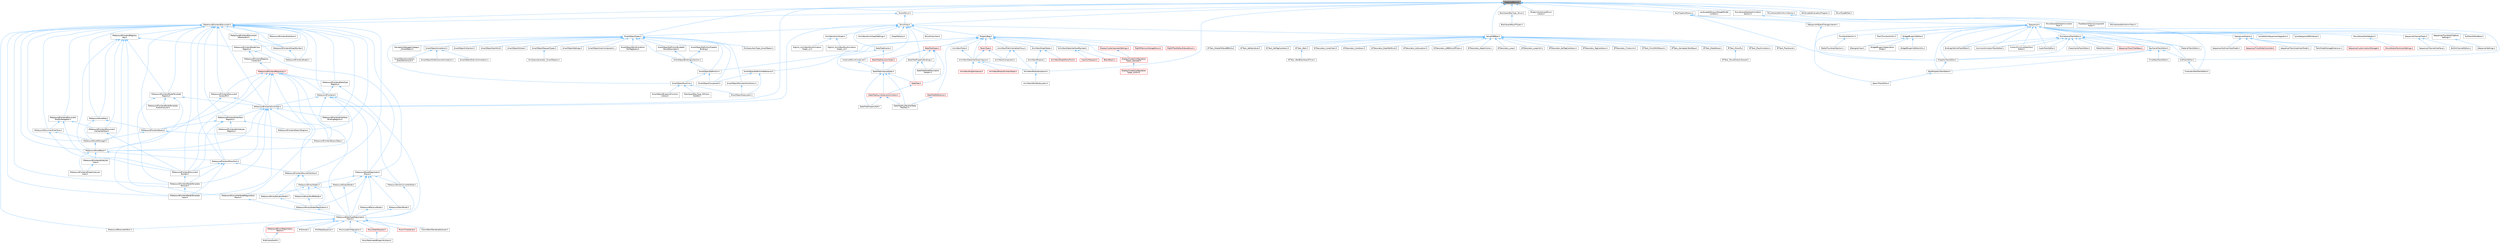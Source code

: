 digraph "InstancedStruct.h"
{
 // INTERACTIVE_SVG=YES
 // LATEX_PDF_SIZE
  bgcolor="transparent";
  edge [fontname=Helvetica,fontsize=10,labelfontname=Helvetica,labelfontsize=10];
  node [fontname=Helvetica,fontsize=10,shape=box,height=0.2,width=0.4];
  Node1 [id="Node000001",label="InstancedStruct.h",height=0.2,width=0.4,color="gray40", fillcolor="grey60", style="filled", fontcolor="black",tooltip=" "];
  Node1 -> Node2 [id="edge1_Node000001_Node000002",dir="back",color="steelblue1",style="solid",tooltip=" "];
  Node2 [id="Node000002",label="AnimNextModuleInstance.h",height=0.2,width=0.4,color="grey40", fillcolor="white", style="filled",URL="$d7/dbe/AnimNextModuleInstance_8h.html",tooltip=" "];
  Node2 -> Node3 [id="edge2_Node000002_Node000003",dir="back",color="steelblue1",style="solid",tooltip=" "];
  Node3 [id="Node000003",label="AnimNextWorldSubsystem.h",height=0.2,width=0.4,color="grey40", fillcolor="white", style="filled",URL="$df/d2f/AnimNextWorldSubsystem_8h.html",tooltip=" "];
  Node1 -> Node4 [id="edge3_Node000001_Node000004",dir="back",color="steelblue1",style="solid",tooltip=" "];
  Node4 [id="Node000004",label="BlackboardKeyType_Struct.h",height=0.2,width=0.4,color="grey40", fillcolor="white", style="filled",URL="$da/df5/BlackboardKeyType__Struct_8h.html",tooltip=" "];
  Node4 -> Node5 [id="edge4_Node000004_Node000005",dir="back",color="steelblue1",style="solid",tooltip=" "];
  Node5 [id="Node000005",label="BlackboardKeyAllTypes.h",height=0.2,width=0.4,color="grey40", fillcolor="white", style="filled",URL="$d5/d34/BlackboardKeyAllTypes_8h.html",tooltip=" "];
  Node1 -> Node6 [id="edge5_Node000001_Node000006",dir="back",color="steelblue1",style="solid",tooltip=" "];
  Node6 [id="Node000006",label="BlueprintInstancedStruct\lLibrary.h",height=0.2,width=0.4,color="grey40", fillcolor="white", style="filled",URL="$d6/dbb/BlueprintInstancedStructLibrary_8h.html",tooltip=" "];
  Node1 -> Node7 [id="edge6_Node000001_Node000007",dir="back",color="steelblue1",style="solid",tooltip=" "];
  Node7 [id="Node000007",label="KeyPropertyParams.h",height=0.2,width=0.4,color="grey40", fillcolor="white", style="filled",URL="$d8/d86/KeyPropertyParams_8h.html",tooltip=" "];
  Node7 -> Node8 [id="edge7_Node000007_Node000008",dir="back",color="steelblue1",style="solid",tooltip=" "];
  Node8 [id="Node000008",label="ISequencer.h",height=0.2,width=0.4,color="grey40", fillcolor="white", style="filled",URL="$d7/d1d/ISequencer_8h.html",tooltip=" "];
  Node8 -> Node9 [id="edge8_Node000008_Node000009",dir="back",color="steelblue1",style="solid",tooltip=" "];
  Node9 [id="Node000009",label="AudioTrackEditor.h",height=0.2,width=0.4,color="grey40", fillcolor="white", style="filled",URL="$dd/d96/AudioTrackEditor_8h.html",tooltip=" "];
  Node8 -> Node10 [id="edge9_Node000008_Node000010",dir="back",color="steelblue1",style="solid",tooltip=" "];
  Node10 [id="Node000010",label="BindingLifetimeTrackEditor.h",height=0.2,width=0.4,color="grey40", fillcolor="white", style="filled",URL="$db/d3c/BindingLifetimeTrackEditor_8h.html",tooltip=" "];
  Node8 -> Node11 [id="edge10_Node000008_Node000011",dir="back",color="steelblue1",style="solid",tooltip=" "];
  Node11 [id="Node000011",label="BoolPropertyTrackEditor.h",height=0.2,width=0.4,color="grey40", fillcolor="white", style="filled",URL="$db/d07/BoolPropertyTrackEditor_8h.html",tooltip=" "];
  Node11 -> Node12 [id="edge11_Node000011_Node000012",dir="back",color="steelblue1",style="solid",tooltip=" "];
  Node12 [id="Node000012",label="SpawnTrackEditor.h",height=0.2,width=0.4,color="grey40", fillcolor="white", style="filled",URL="$d5/dac/SpawnTrackEditor_8h.html",tooltip=" "];
  Node8 -> Node13 [id="edge12_Node000008_Node000013",dir="back",color="steelblue1",style="solid",tooltip=" "];
  Node13 [id="Node000013",label="CinematicShotTrackEditor.h",height=0.2,width=0.4,color="grey40", fillcolor="white", style="filled",URL="$d3/d0c/CinematicShotTrackEditor_8h.html",tooltip=" "];
  Node8 -> Node14 [id="edge13_Node000008_Node000014",dir="back",color="steelblue1",style="solid",tooltip=" "];
  Node14 [id="Node000014",label="CommonAnimationTrackEditor.h",height=0.2,width=0.4,color="grey40", fillcolor="white", style="filled",URL="$d9/d6e/CommonAnimationTrackEditor_8h.html",tooltip=" "];
  Node8 -> Node15 [id="edge14_Node000008_Node000015",dir="back",color="steelblue1",style="solid",tooltip=" "];
  Node15 [id="Node000015",label="CustomPrimitiveDataTrack\lEditor.h",height=0.2,width=0.4,color="grey40", fillcolor="white", style="filled",URL="$dc/d8f/CustomPrimitiveDataTrackEditor_8h.html",tooltip=" "];
  Node8 -> Node16 [id="edge15_Node000008_Node000016",dir="back",color="steelblue1",style="solid",tooltip=" "];
  Node16 [id="Node000016",label="ISequencerModule.h",height=0.2,width=0.4,color="grey40", fillcolor="white", style="filled",URL="$d7/d3b/ISequencerModule_8h.html",tooltip=" "];
  Node16 -> Node17 [id="edge16_Node000016_Node000017",dir="back",color="steelblue1",style="solid",tooltip=" "];
  Node17 [id="Node000017",label="SequencerCustomizationManager.h",height=0.2,width=0.4,color="red", fillcolor="#FFF0F0", style="filled",URL="$dd/dea/SequencerCustomizationManager_8h.html",tooltip=" "];
  Node16 -> Node26 [id="edge17_Node000016_Node000026",dir="back",color="steelblue1",style="solid",tooltip=" "];
  Node26 [id="Node000026",label="SequencerOutlinerViewModel.h",height=0.2,width=0.4,color="grey40", fillcolor="white", style="filled",URL="$da/d12/SequencerOutlinerViewModel_8h.html",tooltip=" "];
  Node16 -> Node28 [id="edge18_Node000016_Node000028",dir="back",color="steelblue1",style="solid",tooltip=" "];
  Node28 [id="Node000028",label="SequencerTimeSliderController.h",height=0.2,width=0.4,color="red", fillcolor="#FFF0F0", style="filled",URL="$d3/d54/SequencerTimeSliderController_8h.html",tooltip=" "];
  Node16 -> Node27 [id="edge19_Node000016_Node000027",dir="back",color="steelblue1",style="solid",tooltip=" "];
  Node27 [id="Node000027",label="SequencerTrackAreaViewModel.h",height=0.2,width=0.4,color="grey40", fillcolor="white", style="filled",URL="$d9/dd2/SequencerTrackAreaViewModel_8h.html",tooltip=" "];
  Node16 -> Node30 [id="edge20_Node000016_Node000030",dir="back",color="steelblue1",style="solid",tooltip=" "];
  Node30 [id="Node000030",label="TrackModelStorageExtension.h",height=0.2,width=0.4,color="grey40", fillcolor="white", style="filled",URL="$d8/d98/TrackModelStorageExtension_8h.html",tooltip=" "];
  Node8 -> Node31 [id="edge21_Node000008_Node000031",dir="back",color="steelblue1",style="solid",tooltip=" "];
  Node31 [id="Node000031",label="KeyframeTrackEditor.h",height=0.2,width=0.4,color="grey40", fillcolor="white", style="filled",URL="$dd/d47/KeyframeTrackEditor_8h.html",tooltip=" "];
  Node31 -> Node11 [id="edge22_Node000031_Node000011",dir="back",color="steelblue1",style="solid",tooltip=" "];
  Node31 -> Node32 [id="edge23_Node000031_Node000032",dir="back",color="steelblue1",style="solid",tooltip=" "];
  Node32 [id="Node000032",label="PropertyTrackEditor.h",height=0.2,width=0.4,color="grey40", fillcolor="white", style="filled",URL="$da/d9a/PropertyTrackEditor_8h.html",tooltip=" "];
  Node32 -> Node11 [id="edge24_Node000032_Node000011",dir="back",color="steelblue1",style="solid",tooltip=" "];
  Node31 -> Node33 [id="edge25_Node000031_Node000033",dir="back",color="steelblue1",style="solid",tooltip=" "];
  Node33 [id="Node000033",label="SubTrackEditor.h",height=0.2,width=0.4,color="grey40", fillcolor="white", style="filled",URL="$d8/d5b/SubTrackEditor_8h.html",tooltip=" "];
  Node33 -> Node13 [id="edge26_Node000033_Node000013",dir="back",color="steelblue1",style="solid",tooltip=" "];
  Node31 -> Node34 [id="edge27_Node000031_Node000034",dir="back",color="steelblue1",style="solid",tooltip=" "];
  Node34 [id="Node000034",label="TimeWarpTrackEditor.h",height=0.2,width=0.4,color="grey40", fillcolor="white", style="filled",URL="$dc/d2e/TimeWarpTrackEditor_8h.html",tooltip=" "];
  Node8 -> Node35 [id="edge28_Node000008_Node000035",dir="back",color="steelblue1",style="solid",tooltip=" "];
  Node35 [id="Node000035",label="LevelEditorSequencerIntegration.h",height=0.2,width=0.4,color="grey40", fillcolor="white", style="filled",URL="$d5/d15/LevelEditorSequencerIntegration_8h.html",tooltip=" "];
  Node8 -> Node36 [id="edge29_Node000008_Node000036",dir="back",color="steelblue1",style="solid",tooltip=" "];
  Node36 [id="Node000036",label="LevelSequenceFBXInterop.h",height=0.2,width=0.4,color="grey40", fillcolor="white", style="filled",URL="$d7/d4f/LevelSequenceFBXInterop_8h.html",tooltip=" "];
  Node8 -> Node37 [id="edge30_Node000008_Node000037",dir="back",color="steelblue1",style="solid",tooltip=" "];
  Node37 [id="Node000037",label="MaterialTrackEditor.h",height=0.2,width=0.4,color="grey40", fillcolor="white", style="filled",URL="$d1/d9f/MaterialTrackEditor_8h.html",tooltip=" "];
  Node8 -> Node38 [id="edge31_Node000008_Node000038",dir="back",color="steelblue1",style="solid",tooltip=" "];
  Node38 [id="Node000038",label="MovieSceneToolHelpers.h",height=0.2,width=0.4,color="grey40", fillcolor="white", style="filled",URL="$d4/d0e/MovieSceneToolHelpers_8h.html",tooltip=" "];
  Node38 -> Node39 [id="edge32_Node000038_Node000039",dir="back",color="steelblue1",style="solid",tooltip=" "];
  Node39 [id="Node000039",label="MovieSceneToolsUserSettings.h",height=0.2,width=0.4,color="red", fillcolor="#FFF0F0", style="filled",URL="$d5/dab/MovieSceneToolsUserSettings_8h.html",tooltip=" "];
  Node8 -> Node43 [id="edge33_Node000008_Node000043",dir="back",color="steelblue1",style="solid",tooltip=" "];
  Node43 [id="Node000043",label="MovieSceneTrackEditor.h",height=0.2,width=0.4,color="grey40", fillcolor="white", style="filled",URL="$db/d6c/MovieSceneTrackEditor_8h.html",tooltip=" "];
  Node43 -> Node9 [id="edge34_Node000043_Node000009",dir="back",color="steelblue1",style="solid",tooltip=" "];
  Node43 -> Node10 [id="edge35_Node000043_Node000010",dir="back",color="steelblue1",style="solid",tooltip=" "];
  Node43 -> Node44 [id="edge36_Node000043_Node000044",dir="back",color="steelblue1",style="solid",tooltip=" "];
  Node44 [id="Node000044",label="ChaosCacheTrackEditor.h",height=0.2,width=0.4,color="grey40", fillcolor="white", style="filled",URL="$db/d36/ChaosCacheTrackEditor_8h.html",tooltip=" "];
  Node43 -> Node14 [id="edge37_Node000043_Node000014",dir="back",color="steelblue1",style="solid",tooltip=" "];
  Node43 -> Node15 [id="edge38_Node000043_Node000015",dir="back",color="steelblue1",style="solid",tooltip=" "];
  Node43 -> Node31 [id="edge39_Node000043_Node000031",dir="back",color="steelblue1",style="solid",tooltip=" "];
  Node43 -> Node37 [id="edge40_Node000043_Node000037",dir="back",color="steelblue1",style="solid",tooltip=" "];
  Node43 -> Node45 [id="edge41_Node000043_Node000045",dir="back",color="steelblue1",style="solid",tooltip=" "];
  Node45 [id="Node000045",label="MediaTrackEditor.h",height=0.2,width=0.4,color="grey40", fillcolor="white", style="filled",URL="$d0/d41/MediaTrackEditor_8h.html",tooltip=" "];
  Node43 -> Node32 [id="edge42_Node000043_Node000032",dir="back",color="steelblue1",style="solid",tooltip=" "];
  Node43 -> Node46 [id="edge43_Node000043_Node000046",dir="back",color="steelblue1",style="solid",tooltip=" "];
  Node46 [id="Node000046",label="SequencerTrackFilterBase.h",height=0.2,width=0.4,color="red", fillcolor="#FFF0F0", style="filled",URL="$d8/def/Filters_2SequencerTrackFilterBase_8h.html",tooltip=" "];
  Node43 -> Node33 [id="edge44_Node000043_Node000033",dir="back",color="steelblue1",style="solid",tooltip=" "];
  Node8 -> Node32 [id="edge45_Node000008_Node000032",dir="back",color="steelblue1",style="solid",tooltip=" "];
  Node8 -> Node62 [id="edge46_Node000008_Node000062",dir="back",color="steelblue1",style="solid",tooltip=" "];
  Node62 [id="Node000062",label="SequencerChannelTraits.h",height=0.2,width=0.4,color="grey40", fillcolor="white", style="filled",URL="$d6/db9/SequencerChannelTraits_8h.html",tooltip=" "];
  Node62 -> Node63 [id="edge47_Node000062_Node000063",dir="back",color="steelblue1",style="solid",tooltip=" "];
  Node63 [id="Node000063",label="BuiltInChannelEditors.h",height=0.2,width=0.4,color="grey40", fillcolor="white", style="filled",URL="$df/daf/BuiltInChannelEditors_8h.html",tooltip=" "];
  Node62 -> Node64 [id="edge48_Node000062_Node000064",dir="back",color="steelblue1",style="solid",tooltip=" "];
  Node64 [id="Node000064",label="SequencerChannelInterface.h",height=0.2,width=0.4,color="grey40", fillcolor="white", style="filled",URL="$da/d51/SequencerChannelInterface_8h.html",tooltip=" "];
  Node8 -> Node65 [id="edge49_Node000008_Node000065",dir="back",color="steelblue1",style="solid",tooltip=" "];
  Node65 [id="Node000065",label="SequencerThumbnailCapture\lSettings.h",height=0.2,width=0.4,color="grey40", fillcolor="white", style="filled",URL="$de/d05/SequencerThumbnailCaptureSettings_8h.html",tooltip=" "];
  Node65 -> Node66 [id="edge50_Node000065_Node000066",dir="back",color="steelblue1",style="solid",tooltip=" "];
  Node66 [id="Node000066",label="SequencerSettings.h",height=0.2,width=0.4,color="grey40", fillcolor="white", style="filled",URL="$d1/d46/SequencerSettings_8h.html",tooltip=" "];
  Node8 -> Node12 [id="edge51_Node000008_Node000012",dir="back",color="steelblue1",style="solid",tooltip=" "];
  Node8 -> Node33 [id="edge52_Node000008_Node000033",dir="back",color="steelblue1",style="solid",tooltip=" "];
  Node8 -> Node67 [id="edge53_Node000008_Node000067",dir="back",color="steelblue1",style="solid",tooltip=" "];
  Node67 [id="Node000067",label="SubTrackEditorBase.h",height=0.2,width=0.4,color="grey40", fillcolor="white", style="filled",URL="$db/d33/SubTrackEditorBase_8h.html",tooltip=" "];
  Node8 -> Node42 [id="edge54_Node000008_Node000042",dir="back",color="steelblue1",style="solid",tooltip=" "];
  Node42 [id="Node000042",label="ThumbnailSection.h",height=0.2,width=0.4,color="grey40", fillcolor="white", style="filled",URL="$de/daf/ThumbnailSection_8h.html",tooltip=" "];
  Node42 -> Node41 [id="edge55_Node000042_Node000041",dir="back",color="steelblue1",style="solid",tooltip=" "];
  Node41 [id="Node000041",label="MediaThumbnailSection.h",height=0.2,width=0.4,color="grey40", fillcolor="white", style="filled",URL="$d8/dfe/MediaThumbnailSection_8h.html",tooltip=" "];
  Node8 -> Node68 [id="edge56_Node000008_Node000068",dir="back",color="steelblue1",style="solid",tooltip=" "];
  Node68 [id="Node000068",label="TrackThumbnailUtils.h",height=0.2,width=0.4,color="grey40", fillcolor="white", style="filled",URL="$dc/df4/TrackThumbnailUtils_8h.html",tooltip=" "];
  Node8 -> Node69 [id="edge57_Node000008_Node000069",dir="back",color="steelblue1",style="solid",tooltip=" "];
  Node69 [id="Node000069",label="WidgetBlueprintEditor.h",height=0.2,width=0.4,color="grey40", fillcolor="white", style="filled",URL="$d6/d04/WidgetBlueprintEditor_8h.html",tooltip=" "];
  Node69 -> Node70 [id="edge58_Node000069_Node000070",dir="back",color="steelblue1",style="solid",tooltip=" "];
  Node70 [id="Node000070",label="SDesignerView.h",height=0.2,width=0.4,color="grey40", fillcolor="white", style="filled",URL="$d2/d14/SDesignerView_8h.html",tooltip=" "];
  Node69 -> Node71 [id="edge59_Node000069_Node000071",dir="back",color="steelblue1",style="solid",tooltip=" "];
  Node71 [id="Node000071",label="WidgetBlueprintApplication\lMode.h",height=0.2,width=0.4,color="grey40", fillcolor="white", style="filled",URL="$d3/d40/WidgetBlueprintApplicationMode_8h.html",tooltip=" "];
  Node69 -> Node72 [id="edge60_Node000069_Node000072",dir="back",color="steelblue1",style="solid",tooltip=" "];
  Node72 [id="Node000072",label="WidgetBlueprintEditorUtils.h",height=0.2,width=0.4,color="grey40", fillcolor="white", style="filled",URL="$d9/df7/WidgetBlueprintEditorUtils_8h.html",tooltip=" "];
  Node7 -> Node73 [id="edge61_Node000007_Node000073",dir="back",color="steelblue1",style="solid",tooltip=" "];
  Node73 [id="Node000073",label="ISequencerObjectChangeListener.h",height=0.2,width=0.4,color="grey40", fillcolor="white", style="filled",URL="$dc/d0b/ISequencerObjectChangeListener_8h.html",tooltip=" "];
  Node73 -> Node32 [id="edge62_Node000073_Node000032",dir="back",color="steelblue1",style="solid",tooltip=" "];
  Node7 -> Node32 [id="edge63_Node000007_Node000032",dir="back",color="steelblue1",style="solid",tooltip=" "];
  Node1 -> Node74 [id="edge64_Node000001_Node000074",dir="back",color="steelblue1",style="solid",tooltip=" "];
  Node74 [id="Node000074",label="LandscapeEditLayerMergeRender\lContext.h",height=0.2,width=0.4,color="grey40", fillcolor="white", style="filled",URL="$d1/d40/LandscapeEditLayerMergeRenderContext_8h.html",tooltip=" "];
  Node1 -> Node75 [id="edge65_Node000001_Node000075",dir="back",color="steelblue1",style="solid",tooltip=" "];
  Node75 [id="Node000075",label="MetasoundFrontendController.h",height=0.2,width=0.4,color="grey40", fillcolor="white", style="filled",URL="$d0/d64/MetasoundFrontendController_8h.html",tooltip=" "];
  Node75 -> Node76 [id="edge66_Node000075_Node000076",dir="back",color="steelblue1",style="solid",tooltip=" "];
  Node76 [id="Node000076",label="MetasoundAssetBase.h",height=0.2,width=0.4,color="grey40", fillcolor="white", style="filled",URL="$d5/d81/MetasoundAssetBase_8h.html",tooltip=" "];
  Node76 -> Node77 [id="edge67_Node000076_Node000077",dir="back",color="steelblue1",style="solid",tooltip=" "];
  Node77 [id="Node000077",label="MetasoundFrontendAnalyzer\lView.h",height=0.2,width=0.4,color="grey40", fillcolor="white", style="filled",URL="$d0/d5e/MetasoundFrontendAnalyzerView_8h.html",tooltip=" "];
  Node77 -> Node78 [id="edge68_Node000077_Node000078",dir="back",color="steelblue1",style="solid",tooltip=" "];
  Node78 [id="Node000078",label="MetasoundFrontendGraphAnalyzer\lView.h",height=0.2,width=0.4,color="grey40", fillcolor="white", style="filled",URL="$d6/dd1/MetasoundFrontendGraphAnalyzerView_8h.html",tooltip=" "];
  Node76 -> Node78 [id="edge69_Node000076_Node000078",dir="back",color="steelblue1",style="solid",tooltip=" "];
  Node76 -> Node79 [id="edge70_Node000076_Node000079",dir="back",color="steelblue1",style="solid",tooltip=" "];
  Node79 [id="Node000079",label="MetasoundFrontendTransform.h",height=0.2,width=0.4,color="grey40", fillcolor="white", style="filled",URL="$dc/d48/MetasoundFrontendTransform_8h.html",tooltip=" "];
  Node79 -> Node80 [id="edge71_Node000079_Node000080",dir="back",color="steelblue1",style="solid",tooltip=" "];
  Node80 [id="Node000080",label="MetasoundFrontendDocument\lBuilder.h",height=0.2,width=0.4,color="grey40", fillcolor="white", style="filled",URL="$da/dfa/MetasoundFrontendDocumentBuilder_8h.html",tooltip=" "];
  Node80 -> Node81 [id="edge72_Node000080_Node000081",dir="back",color="steelblue1",style="solid",tooltip=" "];
  Node81 [id="Node000081",label="MetasoundFrontendNodeTemplate\lReroute.h",height=0.2,width=0.4,color="grey40", fillcolor="white", style="filled",URL="$d7/d33/MetasoundFrontendNodeTemplateReroute_8h.html",tooltip=" "];
  Node81 -> Node82 [id="edge73_Node000081_Node000082",dir="back",color="steelblue1",style="solid",tooltip=" "];
  Node82 [id="Node000082",label="MetasoundFrontendNodeTemplate\lInput.h",height=0.2,width=0.4,color="grey40", fillcolor="white", style="filled",URL="$d6/d69/MetasoundFrontendNodeTemplateInput_8h.html",tooltip=" "];
  Node79 -> Node82 [id="edge74_Node000079_Node000082",dir="back",color="steelblue1",style="solid",tooltip=" "];
  Node79 -> Node81 [id="edge75_Node000079_Node000081",dir="back",color="steelblue1",style="solid",tooltip=" "];
  Node79 -> Node83 [id="edge76_Node000079_Node000083",dir="back",color="steelblue1",style="solid",tooltip=" "];
  Node83 [id="Node000083",label="MetasoundFrontendSourceInterface.h",height=0.2,width=0.4,color="grey40", fillcolor="white", style="filled",URL="$de/db5/MetasoundFrontendSourceInterface_8h.html",tooltip=" "];
  Node83 -> Node84 [id="edge77_Node000083_Node000084",dir="back",color="steelblue1",style="solid",tooltip=" "];
  Node84 [id="Node000084",label="MetasoundArrayNodes.h",height=0.2,width=0.4,color="grey40", fillcolor="white", style="filled",URL="$de/d05/MetasoundArrayNodes_8h.html",tooltip=" "];
  Node84 -> Node85 [id="edge78_Node000084_Node000085",dir="back",color="steelblue1",style="solid",tooltip=" "];
  Node85 [id="Node000085",label="MetasoundArrayNodesRegistration.h",height=0.2,width=0.4,color="grey40", fillcolor="white", style="filled",URL="$d2/d35/MetasoundArrayNodesRegistration_8h.html",tooltip=" "];
  Node85 -> Node86 [id="edge79_Node000085_Node000086",dir="back",color="steelblue1",style="solid",tooltip=" "];
  Node86 [id="Node000086",label="MetasoundDataTypeRegistration\lMacro.h",height=0.2,width=0.4,color="grey40", fillcolor="white", style="filled",URL="$d1/d2b/MetasoundDataTypeRegistrationMacro_8h.html",tooltip=" "];
  Node86 -> Node87 [id="edge80_Node000086_Node000087",dir="back",color="steelblue1",style="solid",tooltip=" "];
  Node87 [id="Node000087",label="FusionPatchRenderableAsset.h",height=0.2,width=0.4,color="grey40", fillcolor="white", style="filled",URL="$d0/dd5/FusionPatchRenderableAsset_8h.html",tooltip=" "];
  Node86 -> Node88 [id="edge81_Node000086_Node000088",dir="back",color="steelblue1",style="solid",tooltip=" "];
  Node88 [id="Node000088",label="MetasoundEnumRegistration\lMacro.h",height=0.2,width=0.4,color="red", fillcolor="#FFF0F0", style="filled",URL="$dd/da6/MetasoundEnumRegistrationMacro_8h.html",tooltip=" "];
  Node88 -> Node100 [id="edge82_Node000088_Node000100",dir="back",color="steelblue1",style="solid",tooltip=" "];
  Node100 [id="Node000100",label="MidiControllerID.h",height=0.2,width=0.4,color="grey40", fillcolor="white", style="filled",URL="$d0/d53/MidiControllerID_8h.html",tooltip=" "];
  Node86 -> Node102 [id="edge83_Node000086_Node000102",dir="back",color="steelblue1",style="solid",tooltip=" "];
  Node102 [id="Node000102",label="MetasoundParameterPack.h",height=0.2,width=0.4,color="grey40", fillcolor="white", style="filled",URL="$d8/d84/MetasoundParameterPack_8h.html",tooltip=" "];
  Node86 -> Node103 [id="edge84_Node000086_Node000103",dir="back",color="steelblue1",style="solid",tooltip=" "];
  Node103 [id="Node000103",label="MidiAsset.h",height=0.2,width=0.4,color="grey40", fillcolor="white", style="filled",URL="$da/d6b/MidiAsset_8h.html",tooltip=" "];
  Node86 -> Node100 [id="edge85_Node000086_Node000100",dir="back",color="steelblue1",style="solid",tooltip=" "];
  Node86 -> Node104 [id="edge86_Node000086_Node000104",dir="back",color="steelblue1",style="solid",tooltip=" "];
  Node104 [id="Node000104",label="MidiStepSequence.h",height=0.2,width=0.4,color="grey40", fillcolor="white", style="filled",URL="$de/dbc/MidiStepSequence_8h.html",tooltip=" "];
  Node86 -> Node105 [id="edge87_Node000086_Node000105",dir="back",color="steelblue1",style="solid",tooltip=" "];
  Node105 [id="Node000105",label="MusicLoopConfiguration.h",height=0.2,width=0.4,color="grey40", fillcolor="white", style="filled",URL="$de/d33/MusicLoopConfiguration_8h.html",tooltip=" "];
  Node105 -> Node106 [id="edge88_Node000105_Node000106",dir="back",color="steelblue1",style="solid",tooltip=" "];
  Node106 [id="Node000106",label="MusicParameterBlueprintLibrary.h",height=0.2,width=0.4,color="grey40", fillcolor="white", style="filled",URL="$d0/d2e/MusicParameterBlueprintLibrary_8h.html",tooltip=" "];
  Node86 -> Node106 [id="edge89_Node000086_Node000106",dir="back",color="steelblue1",style="solid",tooltip=" "];
  Node86 -> Node107 [id="edge90_Node000086_Node000107",dir="back",color="steelblue1",style="solid",tooltip=" "];
  Node107 [id="Node000107",label="MusicSeekRequest.h",height=0.2,width=0.4,color="red", fillcolor="#FFF0F0", style="filled",URL="$d0/d38/MusicSeekRequest_8h.html",tooltip=" "];
  Node107 -> Node106 [id="edge91_Node000107_Node000106",dir="back",color="steelblue1",style="solid",tooltip=" "];
  Node86 -> Node114 [id="edge92_Node000086_Node000114",dir="back",color="steelblue1",style="solid",tooltip=" "];
  Node114 [id="Node000114",label="MusicTimestamp.h",height=0.2,width=0.4,color="red", fillcolor="#FFF0F0", style="filled",URL="$dc/d8f/MusicTimestamp_8h.html",tooltip=" "];
  Node84 -> Node116 [id="edge93_Node000084_Node000116",dir="back",color="steelblue1",style="solid",tooltip=" "];
  Node116 [id="Node000116",label="MetasoundArrayRandomNode.h",height=0.2,width=0.4,color="grey40", fillcolor="white", style="filled",URL="$d3/d94/MetasoundArrayRandomNode_8h.html",tooltip=" "];
  Node116 -> Node85 [id="edge94_Node000116_Node000085",dir="back",color="steelblue1",style="solid",tooltip=" "];
  Node84 -> Node117 [id="edge95_Node000084_Node000117",dir="back",color="steelblue1",style="solid",tooltip=" "];
  Node117 [id="Node000117",label="MetasoundArrayShuffleNode.h",height=0.2,width=0.4,color="grey40", fillcolor="white", style="filled",URL="$db/dcb/MetasoundArrayShuffleNode_8h.html",tooltip=" "];
  Node117 -> Node85 [id="edge96_Node000117_Node000085",dir="back",color="steelblue1",style="solid",tooltip=" "];
  Node83 -> Node116 [id="edge97_Node000083_Node000116",dir="back",color="steelblue1",style="solid",tooltip=" "];
  Node83 -> Node117 [id="edge98_Node000083_Node000117",dir="back",color="steelblue1",style="solid",tooltip=" "];
  Node75 -> Node118 [id="edge99_Node000075_Node000118",dir="back",color="steelblue1",style="solid",tooltip=" "];
  Node118 [id="Node000118",label="MetasoundFrontendInterface\lBindingRegistry.h",height=0.2,width=0.4,color="grey40", fillcolor="white", style="filled",URL="$da/de4/MetasoundFrontendInterfaceBindingRegistry_8h.html",tooltip=" "];
  Node75 -> Node119 [id="edge100_Node000075_Node000119",dir="back",color="steelblue1",style="solid",tooltip=" "];
  Node119 [id="Node000119",label="MetasoundFrontendInterface\lRegistry.h",height=0.2,width=0.4,color="grey40", fillcolor="white", style="filled",URL="$d7/d91/MetasoundFrontendInterfaceRegistry_8h.html",tooltip=" "];
  Node119 -> Node120 [id="edge101_Node000119_Node000120",dir="back",color="steelblue1",style="solid",tooltip=" "];
  Node120 [id="Node000120",label="MetasoundFrontendArchetype\lRegistry.h",height=0.2,width=0.4,color="grey40", fillcolor="white", style="filled",URL="$db/d0e/MetasoundFrontendArchetypeRegistry_8h.html",tooltip=" "];
  Node119 -> Node80 [id="edge102_Node000119_Node000080",dir="back",color="steelblue1",style="solid",tooltip=" "];
  Node119 -> Node121 [id="edge103_Node000119_Node000121",dir="back",color="steelblue1",style="solid",tooltip=" "];
  Node121 [id="Node000121",label="MetasoundFrontendQuery.h",height=0.2,width=0.4,color="grey40", fillcolor="white", style="filled",URL="$d6/dba/MetasoundFrontendQuery_8h.html",tooltip=" "];
  Node121 -> Node122 [id="edge104_Node000121_Node000122",dir="back",color="steelblue1",style="solid",tooltip=" "];
  Node122 [id="Node000122",label="MetasoundAssetManager.h",height=0.2,width=0.4,color="grey40", fillcolor="white", style="filled",URL="$dd/da3/MetasoundAssetManager_8h.html",tooltip=" "];
  Node122 -> Node76 [id="edge105_Node000122_Node000076",dir="back",color="steelblue1",style="solid",tooltip=" "];
  Node121 -> Node123 [id="edge106_Node000121_Node000123",dir="back",color="steelblue1",style="solid",tooltip=" "];
  Node123 [id="Node000123",label="MetasoundFrontendQuerySteps.h",height=0.2,width=0.4,color="grey40", fillcolor="white", style="filled",URL="$d1/d63/MetasoundFrontendQuerySteps_8h.html",tooltip=" "];
  Node119 -> Node124 [id="edge107_Node000119_Node000124",dir="back",color="steelblue1",style="solid",tooltip=" "];
  Node124 [id="Node000124",label="MetasoundFrontendSearchEngine.h",height=0.2,width=0.4,color="grey40", fillcolor="white", style="filled",URL="$d3/de8/MetasoundFrontendSearchEngine_8h.html",tooltip=" "];
  Node119 -> Node79 [id="edge108_Node000119_Node000079",dir="back",color="steelblue1",style="solid",tooltip=" "];
  Node75 -> Node82 [id="edge109_Node000075_Node000082",dir="back",color="steelblue1",style="solid",tooltip=" "];
  Node75 -> Node81 [id="edge110_Node000075_Node000081",dir="back",color="steelblue1",style="solid",tooltip=" "];
  Node75 -> Node83 [id="edge111_Node000075_Node000083",dir="back",color="steelblue1",style="solid",tooltip=" "];
  Node75 -> Node79 [id="edge112_Node000075_Node000079",dir="back",color="steelblue1",style="solid",tooltip=" "];
  Node1 -> Node125 [id="edge113_Node000001_Node000125",dir="back",color="steelblue1",style="solid",tooltip=" "];
  Node125 [id="Node000125",label="MetasoundFrontendDocument.h",height=0.2,width=0.4,color="grey40", fillcolor="white", style="filled",URL="$d2/de7/MetasoundFrontendDocument_8h.html",tooltip=" "];
  Node125 -> Node76 [id="edge114_Node000125_Node000076",dir="back",color="steelblue1",style="solid",tooltip=" "];
  Node125 -> Node126 [id="edge115_Node000125_Node000126",dir="back",color="steelblue1",style="solid",tooltip=" "];
  Node126 [id="Node000126",label="MetasoundAssetKey.h",height=0.2,width=0.4,color="grey40", fillcolor="white", style="filled",URL="$d9/d63/MetasoundAssetKey_8h.html",tooltip=" "];
  Node126 -> Node122 [id="edge116_Node000126_Node000122",dir="back",color="steelblue1",style="solid",tooltip=" "];
  Node126 -> Node121 [id="edge117_Node000126_Node000121",dir="back",color="steelblue1",style="solid",tooltip=" "];
  Node125 -> Node122 [id="edge118_Node000125_Node000122",dir="back",color="steelblue1",style="solid",tooltip=" "];
  Node125 -> Node127 [id="edge119_Node000125_Node000127",dir="back",color="steelblue1",style="solid",tooltip=" "];
  Node127 [id="Node000127",label="MetasoundDocumentInterface.h",height=0.2,width=0.4,color="grey40", fillcolor="white", style="filled",URL="$dd/dfb/MetasoundDocumentInterface_8h.html",tooltip=" "];
  Node127 -> Node122 [id="edge120_Node000127_Node000122",dir="back",color="steelblue1",style="solid",tooltip=" "];
  Node127 -> Node80 [id="edge121_Node000127_Node000080",dir="back",color="steelblue1",style="solid",tooltip=" "];
  Node125 -> Node128 [id="edge122_Node000125_Node000128",dir="back",color="steelblue1",style="solid",tooltip=" "];
  Node128 [id="Node000128",label="MetasoundFrontend.h",height=0.2,width=0.4,color="grey40", fillcolor="white", style="filled",URL="$d4/d31/MetasoundFrontend_8h.html",tooltip=" "];
  Node128 -> Node76 [id="edge123_Node000128_Node000076",dir="back",color="steelblue1",style="solid",tooltip=" "];
  Node128 -> Node129 [id="edge124_Node000128_Node000129",dir="back",color="steelblue1",style="solid",tooltip=" "];
  Node129 [id="Node000129",label="MetasoundAutoConverterNode.h",height=0.2,width=0.4,color="grey40", fillcolor="white", style="filled",URL="$de/d7e/MetasoundAutoConverterNode_8h.html",tooltip=" "];
  Node129 -> Node86 [id="edge125_Node000129_Node000086",dir="back",color="steelblue1",style="solid",tooltip=" "];
  Node128 -> Node75 [id="edge126_Node000128_Node000075",dir="back",color="steelblue1",style="solid",tooltip=" "];
  Node128 -> Node123 [id="edge127_Node000128_Node000123",dir="back",color="steelblue1",style="solid",tooltip=" "];
  Node128 -> Node130 [id="edge128_Node000128_Node000130",dir="back",color="steelblue1",style="solid",tooltip=" "];
  Node130 [id="Node000130",label="MetasoundNodeRegistration\lMacro.h",height=0.2,width=0.4,color="grey40", fillcolor="white", style="filled",URL="$d3/d0b/MetasoundNodeRegistrationMacro_8h.html",tooltip=" "];
  Node130 -> Node84 [id="edge129_Node000130_Node000084",dir="back",color="steelblue1",style="solid",tooltip=" "];
  Node130 -> Node85 [id="edge130_Node000130_Node000085",dir="back",color="steelblue1",style="solid",tooltip=" "];
  Node130 -> Node129 [id="edge131_Node000130_Node000129",dir="back",color="steelblue1",style="solid",tooltip=" "];
  Node130 -> Node86 [id="edge132_Node000130_Node000086",dir="back",color="steelblue1",style="solid",tooltip=" "];
  Node130 -> Node131 [id="edge133_Node000130_Node000131",dir="back",color="steelblue1",style="solid",tooltip=" "];
  Node131 [id="Node000131",label="MetasoundOutputNode.h",height=0.2,width=0.4,color="grey40", fillcolor="white", style="filled",URL="$d5/d06/MetasoundOutputNode_8h.html",tooltip=" "];
  Node131 -> Node132 [id="edge134_Node000131_Node000132",dir="back",color="steelblue1",style="solid",tooltip=" "];
  Node132 [id="Node000132",label="MetasoundConverterNodeRegistration\lMacro.h",height=0.2,width=0.4,color="grey40", fillcolor="white", style="filled",URL="$d1/de5/MetasoundConverterNodeRegistrationMacro_8h.html",tooltip=" "];
  Node132 -> Node86 [id="edge135_Node000132_Node000086",dir="back",color="steelblue1",style="solid",tooltip=" "];
  Node131 -> Node86 [id="edge136_Node000131_Node000086",dir="back",color="steelblue1",style="solid",tooltip=" "];
  Node130 -> Node133 [id="edge137_Node000130_Node000133",dir="back",color="steelblue1",style="solid",tooltip=" "];
  Node133 [id="Node000133",label="MetasoundReceiveNode.h",height=0.2,width=0.4,color="grey40", fillcolor="white", style="filled",URL="$d3/d08/MetasoundReceiveNode_8h.html",tooltip=" "];
  Node133 -> Node86 [id="edge138_Node000133_Node000086",dir="back",color="steelblue1",style="solid",tooltip=" "];
  Node130 -> Node134 [id="edge139_Node000130_Node000134",dir="back",color="steelblue1",style="solid",tooltip=" "];
  Node134 [id="Node000134",label="MetasoundSendNode.h",height=0.2,width=0.4,color="grey40", fillcolor="white", style="filled",URL="$dc/dca/MetasoundSendNode_8h.html",tooltip=" "];
  Node134 -> Node86 [id="edge140_Node000134_Node000086",dir="back",color="steelblue1",style="solid",tooltip=" "];
  Node125 -> Node75 [id="edge141_Node000125_Node000075",dir="back",color="steelblue1",style="solid",tooltip=" "];
  Node125 -> Node135 [id="edge142_Node000125_Node000135",dir="back",color="steelblue1",style="solid",tooltip=" "];
  Node135 [id="Node000135",label="MetasoundFrontendDataType\lRegistry.h",height=0.2,width=0.4,color="grey40", fillcolor="white", style="filled",URL="$d3/d48/MetasoundFrontendDataTypeRegistry_8h.html",tooltip=" "];
  Node135 -> Node86 [id="edge143_Node000135_Node000086",dir="back",color="steelblue1",style="solid",tooltip=" "];
  Node135 -> Node128 [id="edge144_Node000135_Node000128",dir="back",color="steelblue1",style="solid",tooltip=" "];
  Node125 -> Node136 [id="edge145_Node000125_Node000136",dir="back",color="steelblue1",style="solid",tooltip=" "];
  Node136 [id="Node000136",label="MetasoundFrontendDocument\lAccessPtr.h",height=0.2,width=0.4,color="grey40", fillcolor="white", style="filled",URL="$d6/daa/MetasoundFrontendDocumentAccessPtr_8h.html",tooltip=" "];
  Node136 -> Node76 [id="edge146_Node000136_Node000076",dir="back",color="steelblue1",style="solid",tooltip=" "];
  Node136 -> Node75 [id="edge147_Node000136_Node000075",dir="back",color="steelblue1",style="solid",tooltip=" "];
  Node125 -> Node80 [id="edge148_Node000125_Node000080",dir="back",color="steelblue1",style="solid",tooltip=" "];
  Node125 -> Node137 [id="edge149_Node000125_Node000137",dir="back",color="steelblue1",style="solid",tooltip=" "];
  Node137 [id="Node000137",label="MetasoundFrontendDocument\lIdGenerator.h",height=0.2,width=0.4,color="grey40", fillcolor="white", style="filled",URL="$dc/d7e/MetasoundFrontendDocumentIdGenerator_8h.html",tooltip=" "];
  Node137 -> Node138 [id="edge150_Node000137_Node000138",dir="back",color="steelblue1",style="solid",tooltip=" "];
  Node138 [id="Node000138",label="MetasoundFrontendGraph.h",height=0.2,width=0.4,color="grey40", fillcolor="white", style="filled",URL="$db/d4b/MetasoundFrontendGraph_8h.html",tooltip=" "];
  Node137 -> Node139 [id="edge151_Node000137_Node000139",dir="back",color="steelblue1",style="solid",tooltip=" "];
  Node139 [id="Node000139",label="MetasoundFrontendGraphBuilder.h",height=0.2,width=0.4,color="grey40", fillcolor="white", style="filled",URL="$d4/d98/MetasoundFrontendGraphBuilder_8h.html",tooltip=" "];
  Node139 -> Node138 [id="edge152_Node000139_Node000138",dir="back",color="steelblue1",style="solid",tooltip=" "];
  Node125 -> Node140 [id="edge153_Node000125_Node000140",dir="back",color="steelblue1",style="solid",tooltip=" "];
  Node140 [id="Node000140",label="MetasoundFrontendDocument\lModifyDelegates.h",height=0.2,width=0.4,color="grey40", fillcolor="white", style="filled",URL="$d8/dfc/MetasoundFrontendDocumentModifyDelegates_8h.html",tooltip=" "];
  Node140 -> Node127 [id="edge154_Node000140_Node000127",dir="back",color="steelblue1",style="solid",tooltip=" "];
  Node140 -> Node80 [id="edge155_Node000140_Node000080",dir="back",color="steelblue1",style="solid",tooltip=" "];
  Node140 -> Node141 [id="edge156_Node000140_Node000141",dir="back",color="steelblue1",style="solid",tooltip=" "];
  Node141 [id="Node000141",label="MetasoundFrontendDocument\lCacheInterface.h",height=0.2,width=0.4,color="grey40", fillcolor="white", style="filled",URL="$d9/d74/MetasoundFrontendDocumentCacheInterface_8h.html",tooltip=" "];
  Node141 -> Node80 [id="edge157_Node000141_Node000080",dir="back",color="steelblue1",style="solid",tooltip=" "];
  Node125 -> Node138 [id="edge158_Node000125_Node000138",dir="back",color="steelblue1",style="solid",tooltip=" "];
  Node125 -> Node139 [id="edge159_Node000125_Node000139",dir="back",color="steelblue1",style="solid",tooltip=" "];
  Node125 -> Node142 [id="edge160_Node000125_Node000142",dir="back",color="steelblue1",style="solid",tooltip=" "];
  Node142 [id="Node000142",label="MetasoundFrontendInterface.h",height=0.2,width=0.4,color="grey40", fillcolor="white", style="filled",URL="$df/d45/MetasoundFrontendInterface_8h.html",tooltip=" "];
  Node125 -> Node118 [id="edge161_Node000125_Node000118",dir="back",color="steelblue1",style="solid",tooltip=" "];
  Node125 -> Node119 [id="edge162_Node000125_Node000119",dir="back",color="steelblue1",style="solid",tooltip=" "];
  Node125 -> Node143 [id="edge163_Node000125_Node000143",dir="back",color="steelblue1",style="solid",tooltip=" "];
  Node143 [id="Node000143",label="MetasoundFrontendNodeClass\lRegistry.h",height=0.2,width=0.4,color="grey40", fillcolor="white", style="filled",URL="$d3/d29/MetasoundFrontendNodeClassRegistry_8h.html",tooltip=" "];
  Node143 -> Node144 [id="edge164_Node000143_Node000144",dir="back",color="steelblue1",style="solid",tooltip=" "];
  Node144 [id="Node000144",label="MetasoundFrontendRegistry\lContainer.h",height=0.2,width=0.4,color="grey40", fillcolor="white", style="filled",URL="$dd/d2f/MetasoundFrontendRegistryContainer_8h.html",tooltip=" "];
  Node144 -> Node145 [id="edge165_Node000144_Node000145",dir="back",color="steelblue1",style="solid",tooltip=" "];
  Node145 [id="Node000145",label="MetasoundFrontendRegistries.h",height=0.2,width=0.4,color="red", fillcolor="#FFF0F0", style="filled",URL="$db/d02/MetasoundFrontendRegistries_8h.html",tooltip=" "];
  Node145 -> Node132 [id="edge166_Node000145_Node000132",dir="back",color="steelblue1",style="solid",tooltip=" "];
  Node145 -> Node86 [id="edge167_Node000145_Node000086",dir="back",color="steelblue1",style="solid",tooltip=" "];
  Node145 -> Node128 [id="edge168_Node000145_Node000128",dir="back",color="steelblue1",style="solid",tooltip=" "];
  Node145 -> Node75 [id="edge169_Node000145_Node000075",dir="back",color="steelblue1",style="solid",tooltip=" "];
  Node145 -> Node135 [id="edge170_Node000145_Node000135",dir="back",color="steelblue1",style="solid",tooltip=" "];
  Node145 -> Node136 [id="edge171_Node000145_Node000136",dir="back",color="steelblue1",style="solid",tooltip=" "];
  Node145 -> Node80 [id="edge172_Node000145_Node000080",dir="back",color="steelblue1",style="solid",tooltip=" "];
  Node145 -> Node121 [id="edge173_Node000145_Node000121",dir="back",color="steelblue1",style="solid",tooltip=" "];
  Node145 -> Node123 [id="edge174_Node000145_Node000123",dir="back",color="steelblue1",style="solid",tooltip=" "];
  Node143 -> Node130 [id="edge175_Node000143_Node000130",dir="back",color="steelblue1",style="solid",tooltip=" "];
  Node125 -> Node82 [id="edge176_Node000125_Node000082",dir="back",color="steelblue1",style="solid",tooltip=" "];
  Node125 -> Node147 [id="edge177_Node000125_Node000147",dir="back",color="steelblue1",style="solid",tooltip=" "];
  Node147 [id="Node000147",label="MetasoundFrontendNodeTemplate\lRegistry.h",height=0.2,width=0.4,color="grey40", fillcolor="white", style="filled",URL="$d8/da9/MetasoundFrontendNodeTemplateRegistry_8h.html",tooltip=" "];
  Node147 -> Node75 [id="edge178_Node000147_Node000075",dir="back",color="steelblue1",style="solid",tooltip=" "];
  Node147 -> Node148 [id="edge179_Node000147_Node000148",dir="back",color="steelblue1",style="solid",tooltip=" "];
  Node148 [id="Node000148",label="MetasoundFrontendNodeTemplate\lAudioAnalyzer.h",height=0.2,width=0.4,color="grey40", fillcolor="white", style="filled",URL="$d7/dea/MetasoundFrontendNodeTemplateAudioAnalyzer_8h.html",tooltip=" "];
  Node147 -> Node82 [id="edge180_Node000147_Node000082",dir="back",color="steelblue1",style="solid",tooltip=" "];
  Node147 -> Node81 [id="edge181_Node000147_Node000081",dir="back",color="steelblue1",style="solid",tooltip=" "];
  Node125 -> Node81 [id="edge182_Node000125_Node000081",dir="back",color="steelblue1",style="solid",tooltip=" "];
  Node125 -> Node121 [id="edge183_Node000125_Node000121",dir="back",color="steelblue1",style="solid",tooltip=" "];
  Node125 -> Node149 [id="edge184_Node000125_Node000149",dir="back",color="steelblue1",style="solid",tooltip=" "];
  Node149 [id="Node000149",label="MetasoundFrontendRegistry\lKey.h",height=0.2,width=0.4,color="grey40", fillcolor="white", style="filled",URL="$d2/dfa/MetasoundFrontendRegistryKey_8h.html",tooltip=" "];
  Node149 -> Node76 [id="edge185_Node000149_Node000076",dir="back",color="steelblue1",style="solid",tooltip=" "];
  Node149 -> Node126 [id="edge186_Node000149_Node000126",dir="back",color="steelblue1",style="solid",tooltip=" "];
  Node149 -> Node122 [id="edge187_Node000149_Node000122",dir="back",color="steelblue1",style="solid",tooltip=" "];
  Node149 -> Node132 [id="edge188_Node000149_Node000132",dir="back",color="steelblue1",style="solid",tooltip=" "];
  Node149 -> Node141 [id="edge189_Node000149_Node000141",dir="back",color="steelblue1",style="solid",tooltip=" "];
  Node149 -> Node143 [id="edge190_Node000149_Node000143",dir="back",color="steelblue1",style="solid",tooltip=" "];
  Node149 -> Node147 [id="edge191_Node000149_Node000147",dir="back",color="steelblue1",style="solid",tooltip=" "];
  Node125 -> Node124 [id="edge192_Node000125_Node000124",dir="back",color="steelblue1",style="solid",tooltip=" "];
  Node125 -> Node83 [id="edge193_Node000125_Node000083",dir="back",color="steelblue1",style="solid",tooltip=" "];
  Node125 -> Node79 [id="edge194_Node000125_Node000079",dir="back",color="steelblue1",style="solid",tooltip=" "];
  Node125 -> Node130 [id="edge195_Node000125_Node000130",dir="back",color="steelblue1",style="solid",tooltip=" "];
  Node125 -> Node102 [id="edge196_Node000125_Node000102",dir="back",color="steelblue1",style="solid",tooltip=" "];
  Node1 -> Node150 [id="edge197_Node000001_Node000150",dir="back",color="steelblue1",style="solid",tooltip=" "];
  Node150 [id="Node000150",label="MovieSceneSkeletalAnimation\lSection.h",height=0.2,width=0.4,color="grey40", fillcolor="white", style="filled",URL="$de/d52/MovieSceneSkeletalAnimationSection_8h.html",tooltip=" "];
  Node150 -> Node151 [id="edge198_Node000150_Node000151",dir="back",color="steelblue1",style="solid",tooltip=" "];
  Node151 [id="Node000151",label="MovieSceneSkeletalAnimation\lTrack.h",height=0.2,width=0.4,color="grey40", fillcolor="white", style="filled",URL="$d1/dcb/MovieSceneSkeletalAnimationTrack_8h.html",tooltip=" "];
  Node1 -> Node152 [id="edge199_Node000001_Node000152",dir="back",color="steelblue1",style="solid",tooltip=" "];
  Node152 [id="Node000152",label="MovieSceneStitchAnimSection.h",height=0.2,width=0.4,color="grey40", fillcolor="white", style="filled",URL="$de/d74/MovieSceneStitchAnimSection_8h.html",tooltip=" "];
  Node152 -> Node153 [id="edge200_Node000152_Node000153",dir="back",color="steelblue1",style="solid",tooltip=" "];
  Node153 [id="Node000153",label="MovieSceneStitchAnimTrack.h",height=0.2,width=0.4,color="grey40", fillcolor="white", style="filled",URL="$d3/d17/MovieSceneStitchAnimTrack_8h.html",tooltip=" "];
  Node152 -> Node154 [id="edge201_Node000152_Node000154",dir="back",color="steelblue1",style="solid",tooltip=" "];
  Node154 [id="Node000154",label="PoseSearchTracksComponent\lTypes.h",height=0.2,width=0.4,color="grey40", fillcolor="white", style="filled",URL="$d8/d7d/PoseSearchTracksComponentTypes_8h.html",tooltip=" "];
  Node1 -> Node155 [id="edge202_Node000001_Node000155",dir="back",color="steelblue1",style="solid",tooltip=" "];
  Node155 [id="Node000155",label="SerializableEvaluationProgram.h",height=0.2,width=0.4,color="grey40", fillcolor="white", style="filled",URL="$d8/d79/SerializableEvaluationProgram_8h.html",tooltip=" "];
  Node1 -> Node156 [id="edge203_Node000001_Node000156",dir="back",color="steelblue1",style="solid",tooltip=" "];
  Node156 [id="Node000156",label="SharedStruct.h",height=0.2,width=0.4,color="grey40", fillcolor="white", style="filled",URL="$d6/da1/StructUtils_2SharedStruct_8h.html",tooltip=" "];
  Node156 -> Node125 [id="edge204_Node000156_Node000125",dir="back",color="steelblue1",style="solid",tooltip=" "];
  Node156 -> Node157 [id="edge205_Node000156_Node000157",dir="back",color="steelblue1",style="solid",tooltip=" "];
  Node157 [id="Node000157",label="StructView.h",height=0.2,width=0.4,color="grey40", fillcolor="white", style="filled",URL="$d6/d2a/StructUtils_2StructView_8h.html",tooltip=" "];
  Node157 -> Node158 [id="edge206_Node000157_Node000158",dir="back",color="steelblue1",style="solid",tooltip=" "];
  Node158 [id="Node000158",label="AnimNextAnimGraph.h",height=0.2,width=0.4,color="grey40", fillcolor="white", style="filled",URL="$df/daf/AnimNextAnimGraph_8h.html",tooltip=" "];
  Node158 -> Node159 [id="edge207_Node000158_Node000159",dir="back",color="steelblue1",style="solid",tooltip=" "];
  Node159 [id="Node000159",label="RigUnit_AnimNextRunAnimation\lGraph_v1.h",height=0.2,width=0.4,color="grey40", fillcolor="white", style="filled",URL="$d1/df7/RigUnit__AnimNextRunAnimationGraph__v1_8h.html",tooltip=" "];
  Node158 -> Node160 [id="edge208_Node000158_Node000160",dir="back",color="steelblue1",style="solid",tooltip=" "];
  Node160 [id="Node000160",label="RigUnit_AnimNextRunAnimation\lGraph_v2.h",height=0.2,width=0.4,color="grey40", fillcolor="white", style="filled",URL="$d6/d84/RigUnit__AnimNextRunAnimationGraph__v2_8h.html",tooltip=" "];
  Node157 -> Node161 [id="edge209_Node000157_Node000161",dir="back",color="steelblue1",style="solid",tooltip=" "];
  Node161 [id="Node000161",label="AnimNextAnimGraphSettings.h",height=0.2,width=0.4,color="grey40", fillcolor="white", style="filled",URL="$d9/da8/AnimNextAnimGraphSettings_8h.html",tooltip=" "];
  Node157 -> Node162 [id="edge210_Node000157_Node000162",dir="back",color="steelblue1",style="solid",tooltip=" "];
  Node162 [id="Node000162",label="IGraphFactory.h",height=0.2,width=0.4,color="grey40", fillcolor="white", style="filled",URL="$d0/d51/IGraphFactory_8h.html",tooltip=" "];
  Node157 -> Node163 [id="edge211_Node000157_Node000163",dir="back",color="steelblue1",style="solid",tooltip=" "];
  Node163 [id="Node000163",label="InstancedStructContainer.h",height=0.2,width=0.4,color="grey40", fillcolor="white", style="filled",URL="$dc/df3/StructUtils_2InstancedStructContainer_8h.html",tooltip=" "];
  Node163 -> Node164 [id="edge212_Node000163_Node000164",dir="back",color="steelblue1",style="solid",tooltip=" "];
  Node164 [id="Node000164",label="StateTreeInstanceData.h",height=0.2,width=0.4,color="grey40", fillcolor="white", style="filled",URL="$de/da1/StateTreeInstanceData_8h.html",tooltip=" "];
  Node164 -> Node165 [id="edge213_Node000164_Node000165",dir="back",color="steelblue1",style="solid",tooltip=" "];
  Node165 [id="Node000165",label="StateTree.h",height=0.2,width=0.4,color="red", fillcolor="#FFF0F0", style="filled",URL="$de/d30/StateTree_8h.html",tooltip=" "];
  Node165 -> Node166 [id="edge214_Node000165_Node000166",dir="back",color="steelblue1",style="solid",tooltip=" "];
  Node166 [id="Node000166",label="StateTreeAsyncExecutionContext.h",height=0.2,width=0.4,color="red", fillcolor="#FFF0F0", style="filled",URL="$dd/d7b/StateTreeAsyncExecutionContext_8h.html",tooltip=" "];
  Node166 -> Node172 [id="edge215_Node000166_Node000172",dir="back",color="steelblue1",style="solid",tooltip=" "];
  Node172 [id="Node000172",label="StateTreePropertyRef.h",height=0.2,width=0.4,color="grey40", fillcolor="white", style="filled",URL="$dd/dae/StateTreePropertyRef_8h.html",tooltip=" "];
  Node166 -> Node173 [id="edge216_Node000166_Node000173",dir="back",color="steelblue1",style="solid",tooltip=" "];
  Node173 [id="Node000173",label="StateTreeRunParallelState\lTreeTask.h",height=0.2,width=0.4,color="grey40", fillcolor="white", style="filled",URL="$d0/d11/StateTreeRunParallelStateTreeTask_8h.html",tooltip=" "];
  Node164 -> Node166 [id="edge217_Node000164_Node000166",dir="back",color="steelblue1",style="solid",tooltip=" "];
  Node164 -> Node172 [id="edge218_Node000164_Node000172",dir="back",color="steelblue1",style="solid",tooltip=" "];
  Node164 -> Node173 [id="edge219_Node000164_Node000173",dir="back",color="steelblue1",style="solid",tooltip=" "];
  Node157 -> Node75 [id="edge220_Node000157_Node000075",dir="back",color="steelblue1",style="solid",tooltip=" "];
  Node157 -> Node175 [id="edge221_Node000157_Node000175",dir="back",color="steelblue1",style="solid",tooltip=" "];
  Node175 [id="Node000175",label="PropertyBag.h",height=0.2,width=0.4,color="grey40", fillcolor="white", style="filled",URL="$de/d60/StructUtils_2PropertyBag_8h.html",tooltip=" "];
  Node175 -> Node176 [id="edge222_Node000175_Node000176",dir="back",color="steelblue1",style="solid",tooltip=" "];
  Node176 [id="Node000176",label="AnimNextDataInterfaceInstance.h",height=0.2,width=0.4,color="grey40", fillcolor="white", style="filled",URL="$d4/dc0/AnimNextDataInterfaceInstance_8h.html",tooltip=" "];
  Node176 -> Node177 [id="edge223_Node000176_Node000177",dir="back",color="steelblue1",style="solid",tooltip=" "];
  Node177 [id="Node000177",label="AnimNextGraphInstance.h",height=0.2,width=0.4,color="red", fillcolor="#FFF0F0", style="filled",URL="$df/d5e/AnimNextGraphInstance_8h.html",tooltip=" "];
  Node176 -> Node191 [id="edge224_Node000176_Node000191",dir="back",color="steelblue1",style="solid",tooltip=" "];
  Node191 [id="Node000191",label="AnimNextModuleContextData.h",height=0.2,width=0.4,color="red", fillcolor="#FFF0F0", style="filled",URL="$d8/d3c/AnimNextModuleContextData_8h.html",tooltip=" "];
  Node176 -> Node2 [id="edge225_Node000176_Node000002",dir="back",color="steelblue1",style="solid",tooltip=" "];
  Node175 -> Node211 [id="edge226_Node000175_Node000211",dir="back",color="steelblue1",style="solid",tooltip=" "];
  Node211 [id="Node000211",label="AnimNextDataInterfacePayload.h",height=0.2,width=0.4,color="grey40", fillcolor="white", style="filled",URL="$df/d39/AnimNextDataInterfacePayload_8h.html",tooltip=" "];
  Node211 -> Node212 [id="edge227_Node000211_Node000212",dir="back",color="steelblue1",style="solid",tooltip=" "];
  Node212 [id="Node000212",label="IBlendStack.h",height=0.2,width=0.4,color="red", fillcolor="#FFF0F0", style="filled",URL="$df/d73/IBlendStack_8h.html",tooltip=" "];
  Node211 -> Node213 [id="edge228_Node000211_Node000213",dir="back",color="steelblue1",style="solid",tooltip=" "];
  Node213 [id="Node000213",label="InjectionRequest.h",height=0.2,width=0.4,color="red", fillcolor="#FFF0F0", style="filled",URL="$df/d85/InjectionRequest_8h.html",tooltip=" "];
  Node175 -> Node217 [id="edge229_Node000175_Node000217",dir="back",color="steelblue1",style="solid",tooltip=" "];
  Node217 [id="Node000217",label="AnimNextGraphState.h",height=0.2,width=0.4,color="grey40", fillcolor="white", style="filled",URL="$d5/d54/AnimNextGraphState_8h.html",tooltip=" "];
  Node217 -> Node218 [id="edge230_Node000217_Node000218",dir="back",color="steelblue1",style="solid",tooltip=" "];
  Node218 [id="Node000218",label="AnimNextGraphEntryPoint.h",height=0.2,width=0.4,color="red", fillcolor="#FFF0F0", style="filled",URL="$db/d5b/AnimNextGraphEntryPoint_8h.html",tooltip=" "];
  Node217 -> Node220 [id="edge231_Node000217_Node000220",dir="back",color="steelblue1",style="solid",tooltip=" "];
  Node220 [id="Node000220",label="AnimNextModule.h",height=0.2,width=0.4,color="grey40", fillcolor="white", style="filled",URL="$d1/dac/AnimNextModule_8h.html",tooltip=" "];
  Node220 -> Node2 [id="edge232_Node000220_Node000002",dir="back",color="steelblue1",style="solid",tooltip=" "];
  Node175 -> Node221 [id="edge233_Node000175_Node000221",dir="back",color="steelblue1",style="solid",tooltip=" "];
  Node221 [id="Node000221",label="AnimNextPublicVariablesProxy.h",height=0.2,width=0.4,color="grey40", fillcolor="white", style="filled",URL="$dc/de4/AnimNextPublicVariablesProxy_8h.html",tooltip=" "];
  Node221 -> Node222 [id="edge234_Node000221_Node000222",dir="back",color="steelblue1",style="solid",tooltip=" "];
  Node222 [id="Node000222",label="AnimNextComponent.h",height=0.2,width=0.4,color="grey40", fillcolor="white", style="filled",URL="$d2/d67/AnimNextComponent_8h.html",tooltip=" "];
  Node221 -> Node2 [id="edge235_Node000221_Node000002",dir="back",color="steelblue1",style="solid",tooltip=" "];
  Node175 -> Node223 [id="edge236_Node000175_Node000223",dir="back",color="steelblue1",style="solid",tooltip=" "];
  Node223 [id="Node000223",label="AnimNextTrace.h",height=0.2,width=0.4,color="grey40", fillcolor="white", style="filled",URL="$d5/d1d/AnimNextTrace_8h.html",tooltip=" "];
  Node223 -> Node176 [id="edge237_Node000223_Node000176",dir="back",color="steelblue1",style="solid",tooltip=" "];
  Node175 -> Node224 [id="edge238_Node000175_Node000224",dir="back",color="steelblue1",style="solid",tooltip=" "];
  Node224 [id="Node000224",label="DisplayClusterConfiguration\lTypes_Upscaler.h",height=0.2,width=0.4,color="red", fillcolor="#FFF0F0", style="filled",URL="$d8/d0f/DisplayClusterConfigurationTypes__Upscaler_8h.html",tooltip=" "];
  Node224 -> Node225 [id="edge239_Node000224_Node000225",dir="back",color="steelblue1",style="solid",tooltip=" "];
  Node225 [id="Node000225",label="DisplayClusterConfiguration\lTypes_ICVFX.h",height=0.2,width=0.4,color="red", fillcolor="#FFF0F0", style="filled",URL="$d3/dc4/DisplayClusterConfigurationTypes__ICVFX_8h.html",tooltip=" "];
  Node175 -> Node238 [id="edge240_Node000175_Node000238",dir="back",color="steelblue1",style="solid",tooltip=" "];
  Node238 [id="Node000238",label="DisplayClusterUpscalerSettings.h",height=0.2,width=0.4,color="red", fillcolor="#FFF0F0", style="filled",URL="$df/d33/DisplayClusterUpscalerSettings_8h.html",tooltip=" "];
  Node238 -> Node224 [id="edge241_Node000238_Node000224",dir="back",color="steelblue1",style="solid",tooltip=" "];
  Node175 -> Node246 [id="edge242_Node000175_Node000246",dir="back",color="steelblue1",style="solid",tooltip=" "];
  Node246 [id="Node000246",label="ParamType.h",height=0.2,width=0.4,color="red", fillcolor="#FFF0F0", style="filled",URL="$d5/daf/ParamType_8h.html",tooltip=" "];
  Node246 -> Node222 [id="edge243_Node000246_Node000222",dir="back",color="steelblue1",style="solid",tooltip=" "];
  Node246 -> Node176 [id="edge244_Node000246_Node000176",dir="back",color="steelblue1",style="solid",tooltip=" "];
  Node175 -> Node261 [id="edge245_Node000175_Node000261",dir="back",color="steelblue1",style="solid",tooltip=" "];
  Node261 [id="Node000261",label="RigVMMemoryStorageStruct.h",height=0.2,width=0.4,color="red", fillcolor="#FFF0F0", style="filled",URL="$dd/d96/RigVMMemoryStorageStruct_8h.html",tooltip=" "];
  Node175 -> Node426 [id="edge246_Node000175_Node000426",dir="back",color="steelblue1",style="solid",tooltip=" "];
  Node426 [id="Node000426",label="RigVMTraitDefaultValueStruct.h",height=0.2,width=0.4,color="red", fillcolor="#FFF0F0", style="filled",URL="$d7/dc8/RigVMTraitDefaultValueStruct_8h.html",tooltip=" "];
  Node175 -> Node427 [id="edge247_Node000175_Node000427",dir="back",color="steelblue1",style="solid",tooltip=" "];
  Node427 [id="Node000427",label="SmartObjectDefinition.h",height=0.2,width=0.4,color="grey40", fillcolor="white", style="filled",URL="$db/d50/SmartObjectDefinition_8h.html",tooltip=" "];
  Node427 -> Node428 [id="edge248_Node000427_Node000428",dir="back",color="steelblue1",style="solid",tooltip=" "];
  Node428 [id="Node000428",label="SmartObjectComponent.h",height=0.2,width=0.4,color="grey40", fillcolor="white", style="filled",URL="$d4/da3/SmartObjectComponent_8h.html",tooltip=" "];
  Node427 -> Node429 [id="edge249_Node000427_Node000429",dir="back",color="steelblue1",style="solid",tooltip=" "];
  Node429 [id="Node000429",label="SmartObjectRuntime.h",height=0.2,width=0.4,color="grey40", fillcolor="white", style="filled",URL="$d7/d64/SmartObjectRuntime_8h.html",tooltip=" "];
  Node429 -> Node430 [id="edge250_Node000429_Node000430",dir="back",color="steelblue1",style="solid",tooltip=" "];
  Node430 [id="Node000430",label="BlackboardKeyType_SOClaim\lHandle.h",height=0.2,width=0.4,color="grey40", fillcolor="white", style="filled",URL="$d7/d1f/BlackboardKeyType__SOClaimHandle_8h.html",tooltip=" "];
  Node429 -> Node431 [id="edge251_Node000429_Node000431",dir="back",color="steelblue1",style="solid",tooltip=" "];
  Node431 [id="Node000431",label="SmartObjectBlueprintFunction\lLibrary.h",height=0.2,width=0.4,color="grey40", fillcolor="white", style="filled",URL="$de/d88/SmartObjectBlueprintFunctionLibrary_8h.html",tooltip=" "];
  Node429 -> Node432 [id="edge252_Node000429_Node000432",dir="back",color="steelblue1",style="solid",tooltip=" "];
  Node432 [id="Node000432",label="SmartObjectSubsystem.h",height=0.2,width=0.4,color="grey40", fillcolor="white", style="filled",URL="$dd/d17/SmartObjectSubsystem_8h.html",tooltip=" "];
  Node175 -> Node433 [id="edge253_Node000175_Node000433",dir="back",color="steelblue1",style="solid",tooltip=" "];
  Node433 [id="Node000433",label="SmartObjectDefinitionReference.h",height=0.2,width=0.4,color="grey40", fillcolor="white", style="filled",URL="$dc/def/SmartObjectDefinitionReference_8h.html",tooltip=" "];
  Node433 -> Node428 [id="edge254_Node000433_Node000428",dir="back",color="steelblue1",style="solid",tooltip=" "];
  Node433 -> Node432 [id="edge255_Node000433_Node000432",dir="back",color="steelblue1",style="solid",tooltip=" "];
  Node175 -> Node434 [id="edge256_Node000175_Node000434",dir="back",color="steelblue1",style="solid",tooltip=" "];
  Node434 [id="Node000434",label="StateTreeReference.h",height=0.2,width=0.4,color="red", fillcolor="#FFF0F0", style="filled",URL="$dc/d64/StateTreeReference_8h.html",tooltip=" "];
  Node434 -> Node173 [id="edge257_Node000434_Node000173",dir="back",color="steelblue1",style="solid",tooltip=" "];
  Node175 -> Node435 [id="edge258_Node000175_Node000435",dir="back",color="steelblue1",style="solid",tooltip=" "];
  Node435 [id="Node000435",label="StateTreeTypes.h",height=0.2,width=0.4,color="red", fillcolor="#FFF0F0", style="filled",URL="$d0/d54/StateTreeTypes_8h.html",tooltip=" "];
  Node435 -> Node165 [id="edge259_Node000435_Node000165",dir="back",color="steelblue1",style="solid",tooltip=" "];
  Node435 -> Node437 [id="edge260_Node000435_Node000437",dir="back",color="steelblue1",style="solid",tooltip=" "];
  Node437 [id="Node000437",label="StateTreeExecutionTypes.h",height=0.2,width=0.4,color="red", fillcolor="#FFF0F0", style="filled",URL="$d6/d03/StateTreeExecutionTypes_8h.html",tooltip=" "];
  Node437 -> Node164 [id="edge261_Node000437_Node000164",dir="back",color="steelblue1",style="solid",tooltip=" "];
  Node435 -> Node164 [id="edge262_Node000435_Node000164",dir="back",color="steelblue1",style="solid",tooltip=" "];
  Node435 -> Node452 [id="edge263_Node000435_Node000452",dir="back",color="steelblue1",style="solid",tooltip=" "];
  Node452 [id="Node000452",label="StateTreeNodeDescription\lHelpers.h",height=0.2,width=0.4,color="grey40", fillcolor="white", style="filled",URL="$d9/d1a/StateTreeNodeDescriptionHelpers_8h.html",tooltip=" "];
  Node435 -> Node451 [id="edge264_Node000435_Node000451",dir="back",color="steelblue1",style="solid",tooltip=" "];
  Node451 [id="Node000451",label="StateTreePropertyBindings.h",height=0.2,width=0.4,color="grey40", fillcolor="white", style="filled",URL="$d2/d1e/StateTreePropertyBindings_8h.html",tooltip=" "];
  Node451 -> Node165 [id="edge265_Node000451_Node000165",dir="back",color="steelblue1",style="solid",tooltip=" "];
  Node451 -> Node452 [id="edge266_Node000451_Node000452",dir="back",color="steelblue1",style="solid",tooltip=" "];
  Node157 -> Node457 [id="edge267_Node000157_Node000457",dir="back",color="steelblue1",style="solid",tooltip=" "];
  Node457 [id="Node000457",label="SmartObjectTypes.h",height=0.2,width=0.4,color="grey40", fillcolor="white", style="filled",URL="$d4/d09/SmartObjectTypes_8h.html",tooltip=" "];
  Node457 -> Node458 [id="edge268_Node000457_Node000458",dir="back",color="steelblue1",style="solid",tooltip=" "];
  Node458 [id="Node000458",label="EnvQueryItemType_SmartObject.h",height=0.2,width=0.4,color="grey40", fillcolor="white", style="filled",URL="$db/db1/EnvQueryItemType__SmartObject_8h.html",tooltip=" "];
  Node457 -> Node459 [id="edge269_Node000457_Node000459",dir="back",color="steelblue1",style="solid",tooltip=" "];
  Node459 [id="Node000459",label="GameplayDebuggerCategory\l_SmartObject.h",height=0.2,width=0.4,color="grey40", fillcolor="white", style="filled",URL="$d9/d0c/GameplayDebuggerCategory__SmartObject_8h.html",tooltip=" "];
  Node457 -> Node460 [id="edge270_Node000457_Node000460",dir="back",color="steelblue1",style="solid",tooltip=" "];
  Node460 [id="Node000460",label="SmartObjectAnnotation.h",height=0.2,width=0.4,color="grey40", fillcolor="white", style="filled",URL="$da/d24/SmartObjectAnnotation_8h.html",tooltip=" "];
  Node460 -> Node461 [id="edge271_Node000460_Node000461",dir="back",color="steelblue1",style="solid",tooltip=" "];
  Node461 [id="Node000461",label="SmartObjectAnnotation\l_SlotUserCollision.h",height=0.2,width=0.4,color="grey40", fillcolor="white", style="filled",URL="$d5/df1/SmartObjectAnnotation__SlotUserCollision_8h.html",tooltip=" "];
  Node460 -> Node462 [id="edge272_Node000460_Node000462",dir="back",color="steelblue1",style="solid",tooltip=" "];
  Node462 [id="Node000462",label="SmartObjectSlotEntranceAnnotation.h",height=0.2,width=0.4,color="grey40", fillcolor="white", style="filled",URL="$da/dc1/SmartObjectSlotEntranceAnnotation_8h.html",tooltip=" "];
  Node460 -> Node463 [id="edge273_Node000460_Node000463",dir="back",color="steelblue1",style="solid",tooltip=" "];
  Node463 [id="Node000463",label="SmartObjectSlotLinkAnnotation.h",height=0.2,width=0.4,color="grey40", fillcolor="white", style="filled",URL="$da/d7b/SmartObjectSlotLinkAnnotation_8h.html",tooltip=" "];
  Node457 -> Node464 [id="edge274_Node000457_Node000464",dir="back",color="steelblue1",style="solid",tooltip=" "];
  Node464 [id="Node000464",label="SmartObjectBindingCollection.h",height=0.2,width=0.4,color="grey40", fillcolor="white", style="filled",URL="$d4/dc4/SmartObjectBindingCollection_8h.html",tooltip=" "];
  Node464 -> Node427 [id="edge275_Node000464_Node000427",dir="back",color="steelblue1",style="solid",tooltip=" "];
  Node457 -> Node465 [id="edge276_Node000457_Node000465",dir="back",color="steelblue1",style="solid",tooltip=" "];
  Node465 [id="Node000465",label="SmartObjectCollection.h",height=0.2,width=0.4,color="grey40", fillcolor="white", style="filled",URL="$df/d9b/SmartObjectCollection_8h.html",tooltip=" "];
  Node457 -> Node428 [id="edge277_Node000457_Node000428",dir="back",color="steelblue1",style="solid",tooltip=" "];
  Node457 -> Node427 [id="edge278_Node000457_Node000427",dir="back",color="steelblue1",style="solid",tooltip=" "];
  Node457 -> Node466 [id="edge279_Node000457_Node000466",dir="back",color="steelblue1",style="solid",tooltip=" "];
  Node466 [id="Node000466",label="SmartObjectDefinitionBindable\lStructDescriptor.h",height=0.2,width=0.4,color="grey40", fillcolor="white", style="filled",URL="$dd/dac/SmartObjectDefinitionBindableStructDescriptor_8h.html",tooltip=" "];
  Node466 -> Node464 [id="edge280_Node000466_Node000464",dir="back",color="steelblue1",style="solid",tooltip=" "];
  Node457 -> Node467 [id="edge281_Node000457_Node000467",dir="back",color="steelblue1",style="solid",tooltip=" "];
  Node467 [id="Node000467",label="SmartObjectDefinitionProperty\lBinding.h",height=0.2,width=0.4,color="grey40", fillcolor="white", style="filled",URL="$db/dd7/SmartObjectDefinitionPropertyBinding_8h.html",tooltip=" "];
  Node467 -> Node464 [id="edge282_Node000467_Node000464",dir="back",color="steelblue1",style="solid",tooltip=" "];
  Node457 -> Node468 [id="edge283_Node000457_Node000468",dir="back",color="steelblue1",style="solid",tooltip=" "];
  Node468 [id="Node000468",label="SmartObjectHashGrid.h",height=0.2,width=0.4,color="grey40", fillcolor="white", style="filled",URL="$d1/d7e/SmartObjectHashGrid_8h.html",tooltip=" "];
  Node457 -> Node469 [id="edge284_Node000457_Node000469",dir="back",color="steelblue1",style="solid",tooltip=" "];
  Node469 [id="Node000469",label="SmartObjectOctree.h",height=0.2,width=0.4,color="grey40", fillcolor="white", style="filled",URL="$d6/de3/SmartObjectOctree_8h.html",tooltip=" "];
  Node457 -> Node470 [id="edge285_Node000457_Node000470",dir="back",color="steelblue1",style="solid",tooltip=" "];
  Node470 [id="Node000470",label="SmartObjectPersistentCollection.h",height=0.2,width=0.4,color="grey40", fillcolor="white", style="filled",URL="$d4/da1/SmartObjectPersistentCollection_8h.html",tooltip=" "];
  Node470 -> Node432 [id="edge286_Node000470_Node000432",dir="back",color="steelblue1",style="solid",tooltip=" "];
  Node457 -> Node471 [id="edge287_Node000457_Node000471",dir="back",color="steelblue1",style="solid",tooltip=" "];
  Node471 [id="Node000471",label="SmartObjectRequestTypes.h",height=0.2,width=0.4,color="grey40", fillcolor="white", style="filled",URL="$d2/d83/SmartObjectRequestTypes_8h.html",tooltip=" "];
  Node471 -> Node472 [id="edge288_Node000471_Node000472",dir="back",color="steelblue1",style="solid",tooltip=" "];
  Node472 [id="Node000472",label="EnvQueryGenerator_SmartObjects.h",height=0.2,width=0.4,color="grey40", fillcolor="white", style="filled",URL="$d6/dae/EnvQueryGenerator__SmartObjects_8h.html",tooltip=" "];
  Node457 -> Node429 [id="edge289_Node000457_Node000429",dir="back",color="steelblue1",style="solid",tooltip=" "];
  Node457 -> Node473 [id="edge290_Node000457_Node000473",dir="back",color="steelblue1",style="solid",tooltip=" "];
  Node473 [id="Node000473",label="SmartObjectSettings.h",height=0.2,width=0.4,color="grey40", fillcolor="white", style="filled",URL="$de/d9a/SmartObjectSettings_8h.html",tooltip=" "];
  Node457 -> Node474 [id="edge291_Node000457_Node000474",dir="back",color="steelblue1",style="solid",tooltip=" "];
  Node474 [id="Node000474",label="SmartObjectUserComponent.h",height=0.2,width=0.4,color="grey40", fillcolor="white", style="filled",URL="$d5/d23/SmartObjectUserComponent_8h.html",tooltip=" "];
  Node457 -> Node475 [id="edge292_Node000457_Node000475",dir="back",color="steelblue1",style="solid",tooltip=" "];
  Node475 [id="Node000475",label="SmartObjectWorldCondition\lSlotTagQuery.h",height=0.2,width=0.4,color="grey40", fillcolor="white", style="filled",URL="$dc/d8c/SmartObjectWorldConditionSlotTagQuery_8h.html",tooltip=" "];
  Node157 -> Node476 [id="edge293_Node000157_Node000476",dir="back",color="steelblue1",style="solid",tooltip=" "];
  Node476 [id="Node000476",label="StateTreeEvents.h",height=0.2,width=0.4,color="grey40", fillcolor="white", style="filled",URL="$d9/d03/StateTreeEvents_8h.html",tooltip=" "];
  Node476 -> Node437 [id="edge294_Node000476_Node000437",dir="back",color="steelblue1",style="solid",tooltip=" "];
  Node476 -> Node164 [id="edge295_Node000476_Node000164",dir="back",color="steelblue1",style="solid",tooltip=" "];
  Node157 -> Node451 [id="edge296_Node000157_Node000451",dir="back",color="steelblue1",style="solid",tooltip=" "];
  Node157 -> Node477 [id="edge297_Node000157_Node000477",dir="back",color="steelblue1",style="solid",tooltip=" "];
  Node477 [id="Node000477",label="StructArrayView.h",height=0.2,width=0.4,color="grey40", fillcolor="white", style="filled",URL="$d6/d63/StructArrayView_8h.html",tooltip=" "];
  Node157 -> Node478 [id="edge298_Node000157_Node000478",dir="back",color="steelblue1",style="solid",tooltip=" "];
  Node478 [id="Node000478",label="ValueOrBBKey.h",height=0.2,width=0.4,color="grey40", fillcolor="white", style="filled",URL="$d4/d32/ValueOrBBKey_8h.html",tooltip=" "];
  Node478 -> Node479 [id="edge299_Node000478_Node000479",dir="back",color="steelblue1",style="solid",tooltip=" "];
  Node479 [id="Node000479",label="BTDecorator_ConeCheck.h",height=0.2,width=0.4,color="grey40", fillcolor="white", style="filled",URL="$dd/d41/BTDecorator__ConeCheck_8h.html",tooltip=" "];
  Node478 -> Node480 [id="edge300_Node000478_Node000480",dir="back",color="steelblue1",style="solid",tooltip=" "];
  Node480 [id="Node000480",label="BTDecorator_Cooldown.h",height=0.2,width=0.4,color="grey40", fillcolor="white", style="filled",URL="$d5/d82/BTDecorator__Cooldown_8h.html",tooltip=" "];
  Node478 -> Node481 [id="edge301_Node000478_Node000481",dir="back",color="steelblue1",style="solid",tooltip=" "];
  Node481 [id="Node000481",label="BTDecorator_DoesPathExist.h",height=0.2,width=0.4,color="grey40", fillcolor="white", style="filled",URL="$d2/d5c/BTDecorator__DoesPathExist_8h.html",tooltip=" "];
  Node478 -> Node482 [id="edge302_Node000478_Node000482",dir="back",color="steelblue1",style="solid",tooltip=" "];
  Node482 [id="Node000482",label="BTDecorator_IsAtLocation.h",height=0.2,width=0.4,color="grey40", fillcolor="white", style="filled",URL="$dd/d6b/BTDecorator__IsAtLocation_8h.html",tooltip=" "];
  Node478 -> Node483 [id="edge303_Node000478_Node000483",dir="back",color="steelblue1",style="solid",tooltip=" "];
  Node483 [id="Node000483",label="BTDecorator_IsBBEntryOfClass.h",height=0.2,width=0.4,color="grey40", fillcolor="white", style="filled",URL="$db/db2/BTDecorator__IsBBEntryOfClass_8h.html",tooltip=" "];
  Node478 -> Node484 [id="edge304_Node000478_Node000484",dir="back",color="steelblue1",style="solid",tooltip=" "];
  Node484 [id="Node000484",label="BTDecorator_KeepInCone.h",height=0.2,width=0.4,color="grey40", fillcolor="white", style="filled",URL="$d6/dea/BTDecorator__KeepInCone_8h.html",tooltip=" "];
  Node478 -> Node485 [id="edge305_Node000478_Node000485",dir="back",color="steelblue1",style="solid",tooltip=" "];
  Node485 [id="Node000485",label="BTDecorator_Loop.h",height=0.2,width=0.4,color="grey40", fillcolor="white", style="filled",URL="$d1/ddb/BTDecorator__Loop_8h.html",tooltip=" "];
  Node478 -> Node486 [id="edge306_Node000478_Node000486",dir="back",color="steelblue1",style="solid",tooltip=" "];
  Node486 [id="Node000486",label="BTDecorator_LoopUntil.h",height=0.2,width=0.4,color="grey40", fillcolor="white", style="filled",URL="$d2/d65/BTDecorator__LoopUntil_8h.html",tooltip=" "];
  Node478 -> Node487 [id="edge307_Node000478_Node000487",dir="back",color="steelblue1",style="solid",tooltip=" "];
  Node487 [id="Node000487",label="BTDecorator_SetTagCooldown.h",height=0.2,width=0.4,color="grey40", fillcolor="white", style="filled",URL="$d9/dfe/BTDecorator__SetTagCooldown_8h.html",tooltip=" "];
  Node478 -> Node488 [id="edge308_Node000478_Node000488",dir="back",color="steelblue1",style="solid",tooltip=" "];
  Node488 [id="Node000488",label="BTDecorator_TagCooldown.h",height=0.2,width=0.4,color="grey40", fillcolor="white", style="filled",URL="$d0/d4a/BTDecorator__TagCooldown_8h.html",tooltip=" "];
  Node478 -> Node489 [id="edge309_Node000478_Node000489",dir="back",color="steelblue1",style="solid",tooltip=" "];
  Node489 [id="Node000489",label="BTDecorator_TimeLimit.h",height=0.2,width=0.4,color="grey40", fillcolor="white", style="filled",URL="$d4/dc0/BTDecorator__TimeLimit_8h.html",tooltip=" "];
  Node478 -> Node490 [id="edge310_Node000478_Node000490",dir="back",color="steelblue1",style="solid",tooltip=" "];
  Node490 [id="Node000490",label="BTTask_FinishWithResult.h",height=0.2,width=0.4,color="grey40", fillcolor="white", style="filled",URL="$dd/dbf/BTTask__FinishWithResult_8h.html",tooltip=" "];
  Node478 -> Node491 [id="edge311_Node000478_Node000491",dir="back",color="steelblue1",style="solid",tooltip=" "];
  Node491 [id="Node000491",label="BTTask_GameplayTaskBase.h",height=0.2,width=0.4,color="grey40", fillcolor="white", style="filled",URL="$df/d1a/BTTask__GameplayTaskBase_8h.html",tooltip=" "];
  Node478 -> Node492 [id="edge312_Node000478_Node000492",dir="back",color="steelblue1",style="solid",tooltip=" "];
  Node492 [id="Node000492",label="BTTask_MakeNoise.h",height=0.2,width=0.4,color="grey40", fillcolor="white", style="filled",URL="$d8/d21/BTTask__MakeNoise_8h.html",tooltip=" "];
  Node478 -> Node493 [id="edge313_Node000478_Node000493",dir="back",color="steelblue1",style="solid",tooltip=" "];
  Node493 [id="Node000493",label="BTTask_MoveTo.h",height=0.2,width=0.4,color="grey40", fillcolor="white", style="filled",URL="$d7/d8b/BTTask__MoveTo_8h.html",tooltip=" "];
  Node493 -> Node494 [id="edge314_Node000493_Node000494",dir="back",color="steelblue1",style="solid",tooltip=" "];
  Node494 [id="Node000494",label="BTTask_MoveDirectlyToward.h",height=0.2,width=0.4,color="grey40", fillcolor="white", style="filled",URL="$d8/dac/BTTask__MoveDirectlyToward_8h.html",tooltip=" "];
  Node478 -> Node495 [id="edge315_Node000478_Node000495",dir="back",color="steelblue1",style="solid",tooltip=" "];
  Node495 [id="Node000495",label="BTTask_PlayAnimation.h",height=0.2,width=0.4,color="grey40", fillcolor="white", style="filled",URL="$db/d8d/BTTask__PlayAnimation_8h.html",tooltip=" "];
  Node478 -> Node496 [id="edge316_Node000478_Node000496",dir="back",color="steelblue1",style="solid",tooltip=" "];
  Node496 [id="Node000496",label="BTTask_PlaySound.h",height=0.2,width=0.4,color="grey40", fillcolor="white", style="filled",URL="$d8/d54/BTTask__PlaySound_8h.html",tooltip=" "];
  Node478 -> Node497 [id="edge317_Node000478_Node000497",dir="back",color="steelblue1",style="solid",tooltip=" "];
  Node497 [id="Node000497",label="BTTask_RotateToFaceBBEntry.h",height=0.2,width=0.4,color="grey40", fillcolor="white", style="filled",URL="$d3/d07/BTTask__RotateToFaceBBEntry_8h.html",tooltip=" "];
  Node478 -> Node498 [id="edge318_Node000478_Node000498",dir="back",color="steelblue1",style="solid",tooltip=" "];
  Node498 [id="Node000498",label="BTTask_SetKeyValue.h",height=0.2,width=0.4,color="grey40", fillcolor="white", style="filled",URL="$df/d17/BTTask__SetKeyValue_8h.html",tooltip=" "];
  Node478 -> Node499 [id="edge319_Node000478_Node000499",dir="back",color="steelblue1",style="solid",tooltip=" "];
  Node499 [id="Node000499",label="BTTask_SetTagCooldown.h",height=0.2,width=0.4,color="grey40", fillcolor="white", style="filled",URL="$d7/d84/BTTask__SetTagCooldown_8h.html",tooltip=" "];
  Node478 -> Node500 [id="edge320_Node000478_Node000500",dir="back",color="steelblue1",style="solid",tooltip=" "];
  Node500 [id="Node000500",label="BTTask_Wait.h",height=0.2,width=0.4,color="grey40", fillcolor="white", style="filled",URL="$d6/d5f/BTTask__Wait_8h.html",tooltip=" "];
  Node500 -> Node501 [id="edge321_Node000500_Node000501",dir="back",color="steelblue1",style="solid",tooltip=" "];
  Node501 [id="Node000501",label="BTTask_WaitBlackboardTime.h",height=0.2,width=0.4,color="grey40", fillcolor="white", style="filled",URL="$d5/d02/BTTask__WaitBlackboardTime_8h.html",tooltip=" "];
  Node1 -> Node457 [id="edge322_Node000001_Node000457",dir="back",color="steelblue1",style="solid",tooltip=" "];
  Node1 -> Node502 [id="edge323_Node000001_Node000502",dir="back",color="steelblue1",style="solid",tooltip=" "];
  Node502 [id="Node000502",label="StructTypeBitSet.h",height=0.2,width=0.4,color="grey40", fillcolor="white", style="filled",URL="$d8/dc1/StructTypeBitSet_8h.html",tooltip=" "];
  Node1 -> Node157 [id="edge324_Node000001_Node000157",dir="back",color="steelblue1",style="solid",tooltip=" "];
  Node1 -> Node478 [id="edge325_Node000001_Node000478",dir="back",color="steelblue1",style="solid",tooltip=" "];
}
